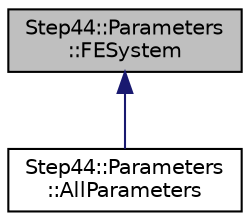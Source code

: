 digraph "Step44::Parameters::FESystem"
{
 // LATEX_PDF_SIZE
  edge [fontname="Helvetica",fontsize="10",labelfontname="Helvetica",labelfontsize="10"];
  node [fontname="Helvetica",fontsize="10",shape=record];
  Node1 [label="Step44::Parameters\l::FESystem",height=0.2,width=0.4,color="black", fillcolor="grey75", style="filled", fontcolor="black",tooltip=" "];
  Node1 -> Node2 [dir="back",color="midnightblue",fontsize="10",style="solid",fontname="Helvetica"];
  Node2 [label="Step44::Parameters\l::AllParameters",height=0.2,width=0.4,color="black", fillcolor="white", style="filled",URL="$structStep44_1_1Parameters_1_1AllParameters.html",tooltip=" "];
}
